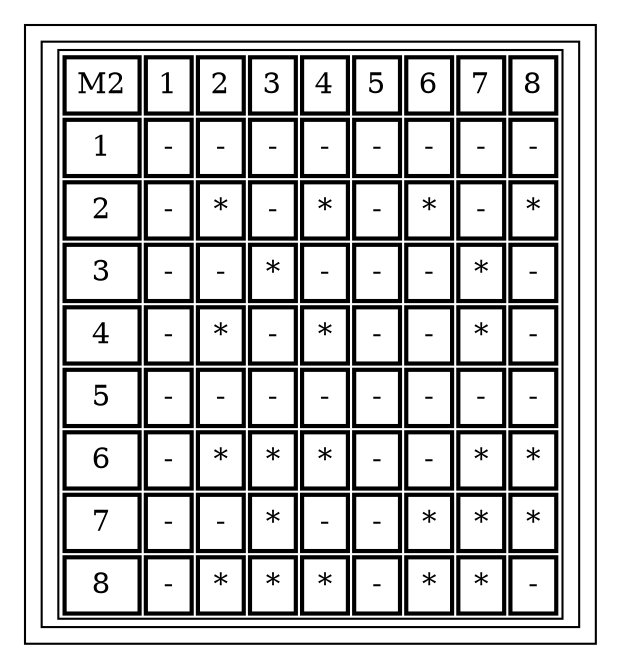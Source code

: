 digraph G {
 
                subgraph cluster1 {
 
                node [  shape = "box" ]
                a0 [ label= <
                <TABLE border="1" cellspacing= "1" cellpadding="5">
                        <TR><TD border="2">M2</TD>
                                    <TD border="2">1</TD>
                                    
                                    
                                    <TD border="2">2</TD>
                                    
                                    
                                    <TD border="2">3</TD>
                                    
                                    
                                    <TD border="2">4</TD>
                                    
                                    
                                    <TD border="2">5</TD>
                                    
                                    
                                    <TD border="2">6</TD>
                                    
                                    
                                    <TD border="2">7</TD>
                                    
                                    
                                    <TD border="2">8</TD>
                                    
                                    </TR><TR><TD border="2">1</TD><TD border="2">-</TD>
<TD border="2">-</TD>
<TD border="2">-</TD>
<TD border="2">-</TD>
<TD border="2">-</TD>
<TD border="2">-</TD>
<TD border="2">-</TD>
<TD border="2">-</TD>
</TR>
<TR><TD border="2">2</TD><TD border="2">-</TD>
<TD border="2">*</TD>
<TD border="2">-</TD>
<TD border="2">*</TD>
<TD border="2">-</TD>
<TD border="2">*</TD>
<TD border="2">-</TD>
<TD border="2">*</TD>
</TR>
<TR><TD border="2">3</TD><TD border="2">-</TD>
<TD border="2">-</TD>
<TD border="2">*</TD>
<TD border="2">-</TD>
<TD border="2">-</TD>
<TD border="2">-</TD>
<TD border="2">*</TD>
<TD border="2">-</TD>
</TR>
<TR><TD border="2">4</TD><TD border="2">-</TD>
<TD border="2">*</TD>
<TD border="2">-</TD>
<TD border="2">*</TD>
<TD border="2">-</TD>
<TD border="2">-</TD>
<TD border="2">*</TD>
<TD border="2">-</TD>
</TR>
<TR><TD border="2">5</TD><TD border="2">-</TD>
<TD border="2">-</TD>
<TD border="2">-</TD>
<TD border="2">-</TD>
<TD border="2">-</TD>
<TD border="2">-</TD>
<TD border="2">-</TD>
<TD border="2">-</TD>
</TR>
<TR><TD border="2">6</TD><TD border="2">-</TD>
<TD border="2">*</TD>
<TD border="2">*</TD>
<TD border="2">*</TD>
<TD border="2">-</TD>
<TD border="2">-</TD>
<TD border="2">*</TD>
<TD border="2">*</TD>
</TR>
<TR><TD border="2">7</TD><TD border="2">-</TD>
<TD border="2">-</TD>
<TD border="2">*</TD>
<TD border="2">-</TD>
<TD border="2">-</TD>
<TD border="2">*</TD>
<TD border="2">*</TD>
<TD border="2">*</TD>
</TR>
<TR><TD border="2">8</TD><TD border="2">-</TD>
<TD border="2">*</TD>
<TD border="2">*</TD>
<TD border="2">*</TD>
<TD border="2">-</TD>
<TD border="2">*</TD>
<TD border="2">*</TD>
<TD border="2">-</TD>
</TR>

                    
                    </TABLE>>];


                    }


                    }
